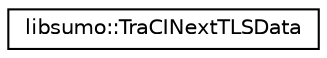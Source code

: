 digraph "Graphical Class Hierarchy"
{
  edge [fontname="Helvetica",fontsize="10",labelfontname="Helvetica",labelfontsize="10"];
  node [fontname="Helvetica",fontsize="10",shape=record];
  rankdir="LR";
  Node0 [label="libsumo::TraCINextTLSData",height=0.2,width=0.4,color="black", fillcolor="white", style="filled",URL="$d5/d50/structlibsumo_1_1_tra_c_i_next_t_l_s_data.html"];
}
